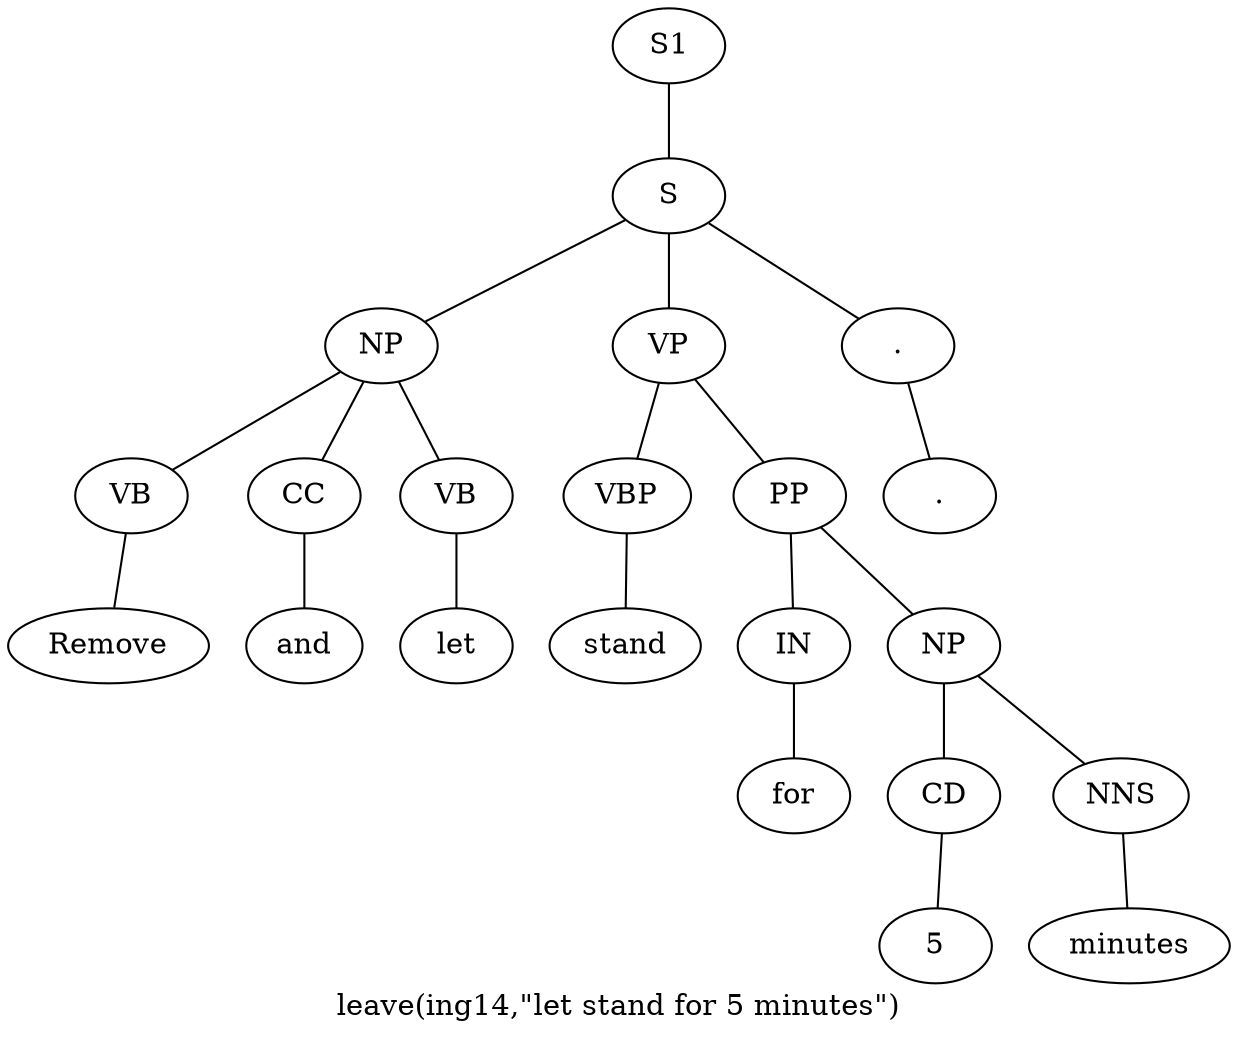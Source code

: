 graph SyntaxGraph {
	label = "leave(ing14,\"let stand for 5 minutes\")";
	Node0 [label="S1"];
	Node1 [label="S"];
	Node2 [label="NP"];
	Node3 [label="VB"];
	Node4 [label="Remove"];
	Node5 [label="CC"];
	Node6 [label="and"];
	Node7 [label="VB"];
	Node8 [label="let"];
	Node9 [label="VP"];
	Node10 [label="VBP"];
	Node11 [label="stand"];
	Node12 [label="PP"];
	Node13 [label="IN"];
	Node14 [label="for"];
	Node15 [label="NP"];
	Node16 [label="CD"];
	Node17 [label="5"];
	Node18 [label="NNS"];
	Node19 [label="minutes"];
	Node20 [label="."];
	Node21 [label="."];

	Node0 -- Node1;
	Node1 -- Node2;
	Node1 -- Node9;
	Node1 -- Node20;
	Node2 -- Node3;
	Node2 -- Node5;
	Node2 -- Node7;
	Node3 -- Node4;
	Node5 -- Node6;
	Node7 -- Node8;
	Node9 -- Node10;
	Node9 -- Node12;
	Node10 -- Node11;
	Node12 -- Node13;
	Node12 -- Node15;
	Node13 -- Node14;
	Node15 -- Node16;
	Node15 -- Node18;
	Node16 -- Node17;
	Node18 -- Node19;
	Node20 -- Node21;
}